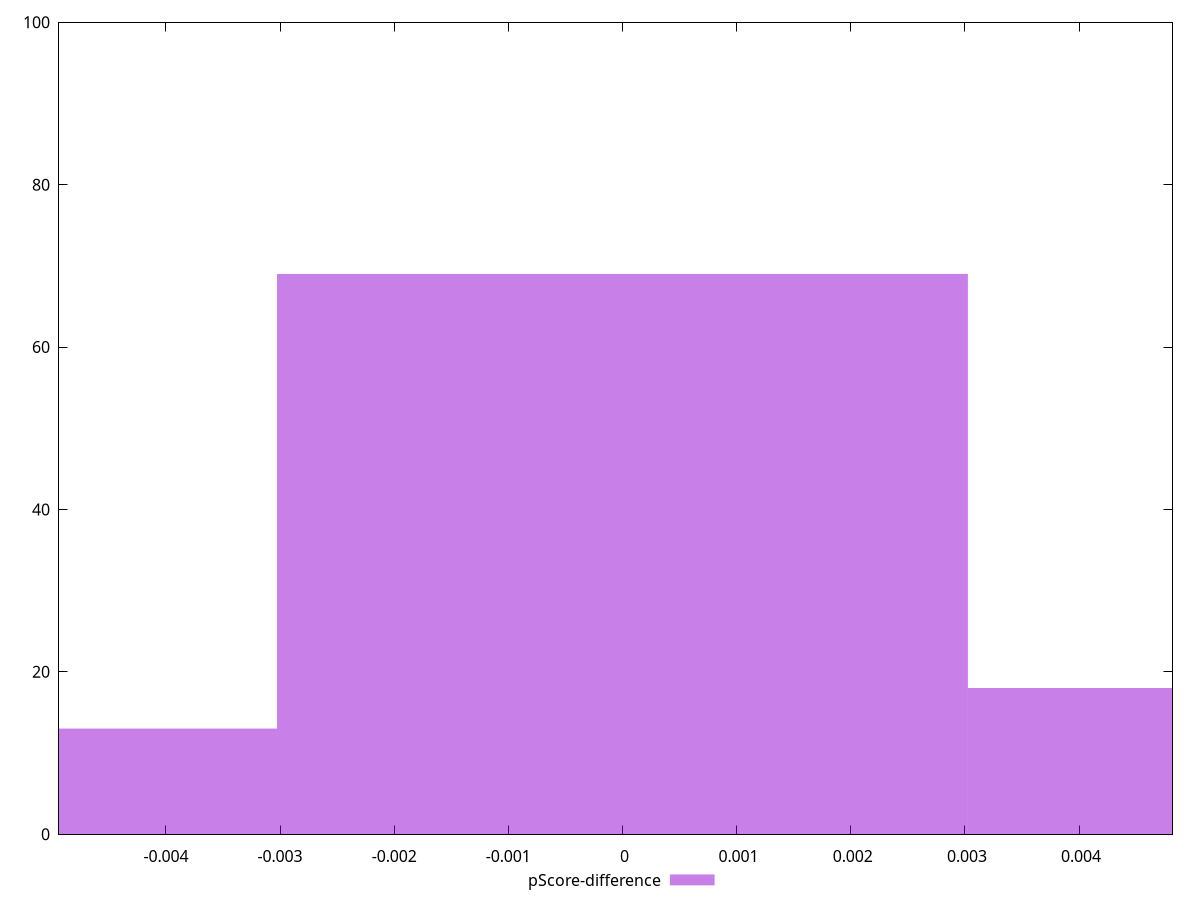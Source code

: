 reset

$pScoreDifference <<EOF
0 69
-0.0060523574128629265 13
0.0060523574128629265 18
EOF

set key outside below
set boxwidth 0.0060523574128629265
set xrange [-0.004936397515454605:0.004818683319527395]
set yrange [0:100]
set trange [0:100]
set style fill transparent solid 0.5 noborder
set terminal svg size 640, 490 enhanced background rgb 'white'
set output "reports/report_00028_2021-02-24T12-49-42.674Z/largest-contentful-paint/samples/agenda/pScore-difference/histogram.svg"

plot $pScoreDifference title "pScore-difference" with boxes

reset
